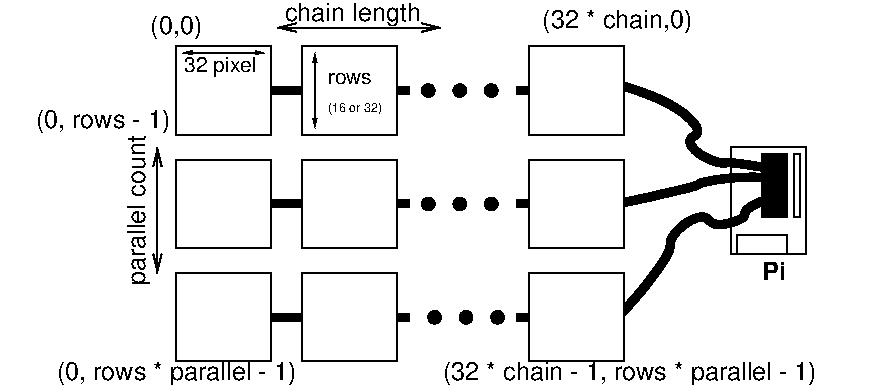#FIG 3.2  Produced by xfig version 3.2.5c
Landscape
Center
Metric
A4      
100.00
Single
-2
1200 2
6 3105 3150 3645 3240
1 3 0 1 0 0 50 -1 20 0.000 1 0.0000 3150 3195 45 45 3150 3195 3195 3195
1 3 0 1 0 0 50 -1 20 0.000 1 0.0000 3375 3195 45 45 3375 3195 3420 3195
1 3 0 1 0 0 50 -1 20 0.000 1 0.0000 3600 3195 45 45 3600 3195 3645 3195
-6
6 3060 1530 3600 1620
1 3 0 1 0 0 50 -1 20 0.000 1 0.0000 3105 1575 45 45 3105 1575 3150 1575
1 3 0 1 0 0 50 -1 20 0.000 1 0.0000 3330 1575 45 45 3330 1575 3375 1575
1 3 0 1 0 0 50 -1 20 0.000 1 0.0000 3555 1575 45 45 3555 1575 3600 1575
-6
6 3060 2340 3600 2430
1 3 0 1 0 0 50 -1 20 0.000 1 0.0000 3105 2385 45 45 3105 2385 3150 2385
1 3 0 1 0 0 50 -1 20 0.000 1 0.0000 3330 2385 45 45 3330 2385 3375 2385
1 3 0 1 0 0 50 -1 20 0.000 1 0.0000 3555 2385 45 45 3555 2385 3600 2385
-6
2 2 0 1 0 7 50 -1 -1 0.000 0 0 -1 0 0 5
	 5265 1980 5805 1980 5805 2745 5265 2745 5265 1980
2 2 0 1 0 7 50 -1 -1 0.000 0 0 -1 0 0 5
	 5715 2025 5760 2025 5760 2475 5715 2475 5715 2025
2 2 0 1 0 7 50 -1 -1 0.000 0 0 -1 0 0 5
	 5310 2610 5670 2610 5670 2745 5310 2745 5310 2610
2 2 0 1 0 0 50 -1 20 0.000 0 0 -1 0 0 5
	 5490 2025 5670 2025 5670 2475 5490 2475 5490 2025
2 1 0 1 0 7 50 -1 -1 0.000 0 0 -1 1 1 2
	0 0 1.00 60.00 120.00
	0 0 1.00 60.00 120.00
	 1170 1980 1170 2880
2 1 0 1 0 7 50 -1 -1 0.000 0 0 -1 1 1 2
	0 0 1.00 60.00 120.00
	0 0 1.00 60.00 120.00
	 2025 1125 3195 1125
2 1 0 1 0 7 50 -1 -1 0.000 0 0 -1 1 1 2
	1 1 0.50 30.00 60.00
	1 1 0.50 30.00 60.00
	 1350 1305 1935 1305
2 1 0 1 0 7 50 -1 -1 0.000 0 0 -1 1 1 2
	1 1 0.50 30.00 60.00
	1 1 0.50 30.00 60.00
	 2295 1305 2295 1845
2 2 0 1 0 7 51 -1 20 0.000 0 0 -1 0 0 5
	 1305 1260 1980 1260 1980 1890 1305 1890 1305 1260
2 2 0 1 0 7 51 -1 20 0.000 0 0 -1 0 0 5
	 2205 1260 2880 1260 2880 1890 2205 1890 2205 1260
2 2 0 1 0 7 51 -1 20 0.000 0 0 -1 0 0 5
	 3825 1260 4500 1260 4500 1890 3825 1890 3825 1260
2 2 0 1 0 7 51 -1 20 0.000 0 0 -1 0 0 5
	 1305 2070 1980 2070 1980 2700 1305 2700 1305 2070
2 2 0 1 0 7 51 -1 20 0.000 0 0 -1 0 0 5
	 2205 2070 2880 2070 2880 2700 2205 2700 2205 2070
2 2 0 1 0 7 51 -1 20 0.000 0 0 -1 0 0 5
	 3825 2070 4500 2070 4500 2700 3825 2700 3825 2070
2 2 0 1 0 7 51 -1 20 0.000 0 0 -1 0 0 5
	 3825 2880 4500 2880 4500 3510 3825 3510 3825 2880
2 2 0 1 0 7 51 -1 20 0.000 0 0 -1 0 0 5
	 2205 2880 2880 2880 2880 3510 2205 3510 2205 2880
2 2 0 1 0 7 51 -1 20 0.000 0 0 -1 0 0 5
	 1305 2880 1980 2880 1980 3510 1305 3510 1305 2880
3 2 0 5 0 7 52 -1 -1 0.000 0 0 0 6
	 4455 1530 4950 1755 5040 2025 5445 2115 5625 2115 5670 2115
	 0.000 -1.000 -1.000 -1.000 -1.000 0.000
3 2 0 5 0 7 52 -1 -1 0.000 0 0 0 4
	 4455 2385 4860 2295 5220 2205 5625 2205
	 0.000 -1.000 -1.000 0.000
3 2 0 5 0 7 52 -1 -1 0.000 0 0 0 6
	 4455 3195 4725 2880 4950 2520 5265 2520 5445 2385 5625 2340
	 0.000 -1.000 -1.000 -1.000 -1.000 0.000
3 2 0 5 0 7 52 -1 -1 0.000 0 0 0 2
	 1935 1575 2250 1575
	 0.000 0.000
3 2 0 5 0 7 52 -1 -1 0.000 0 0 0 2
	 1935 2385 2250 2385
	 0.000 0.000
3 2 0 5 0 7 52 -1 -1 0.000 0 0 0 2
	 1935 3195 2250 3195
	 0.000 0.000
3 2 0 5 0 7 52 -1 -1 0.000 0 0 0 2
	 2655 3195 2970 3195
	 0.000 0.000
3 2 0 5 0 7 52 -1 -1 0.000 0 0 0 2
	 2655 2385 2970 2385
	 0.000 0.000
3 2 0 5 0 7 52 -1 -1 0.000 0 0 0 2
	 2655 1575 2970 1575
	 0.000 0.000
3 2 0 5 0 7 52 -1 -1 0.000 0 0 0 2
	 3735 1575 4050 1575
	 0.000 0.000
3 2 0 5 0 7 52 -1 -1 0.000 0 0 0 2
	 3735 2385 4050 2385
	 0.000 0.000
3 2 0 5 0 7 52 -1 -1 0.000 0 0 0 2
	 3735 3195 4050 3195
	 0.000 0.000
4 1 0 50 -1 16 12 0.0000 4 165 450 1305 1170 (0,0)\001
4 2 0 50 -1 16 12 0.0000 4 165 1170 1260 1845 (0, rows - 1)\001
4 1 0 50 -1 16 12 0.0000 4 180 2160 1305 3645 (0, rows * parallel - 1)\001
4 1 0 50 -1 16 12 0.0000 4 165 1260 4455 1125 (32 * chain,0)\001
4 1 0 50 -1 16 12 0.0000 4 180 3330 4545 3645 (32 * chain - 1, rows * parallel - 1)\001
4 1 0 50 -1 16 12 0.0000 4 165 1080 2565 1080 chain length\001
4 1 0 50 -1 16 12 1.5708 4 165 1260 1080 2430 parallel count\001
4 1 0 50 -1 16 10 0.0000 4 165 720 1620 1440 32 pixel\001
4 0 0 50 -1 16 10 0.0000 4 90 360 2385 1530 rows\001
4 0 0 50 -1 16 6 0.0000 4 165 900 2385 1725 (16 or 32)\001
4 0 0 50 -1 18 12 0.0000 4 135 180 5490 2925 Pi\001
